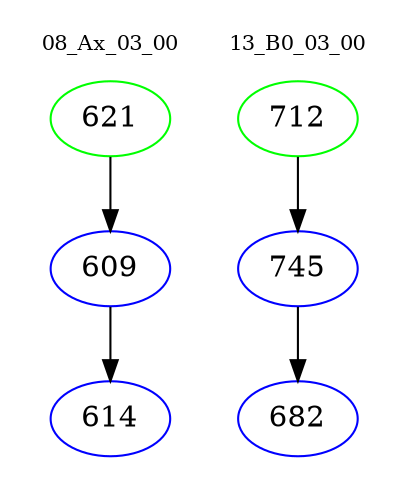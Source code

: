 digraph{
subgraph cluster_0 {
color = white
label = "08_Ax_03_00";
fontsize=10;
T0_621 [label="621", color="green"]
T0_621 -> T0_609 [color="black"]
T0_609 [label="609", color="blue"]
T0_609 -> T0_614 [color="black"]
T0_614 [label="614", color="blue"]
}
subgraph cluster_1 {
color = white
label = "13_B0_03_00";
fontsize=10;
T1_712 [label="712", color="green"]
T1_712 -> T1_745 [color="black"]
T1_745 [label="745", color="blue"]
T1_745 -> T1_682 [color="black"]
T1_682 [label="682", color="blue"]
}
}
